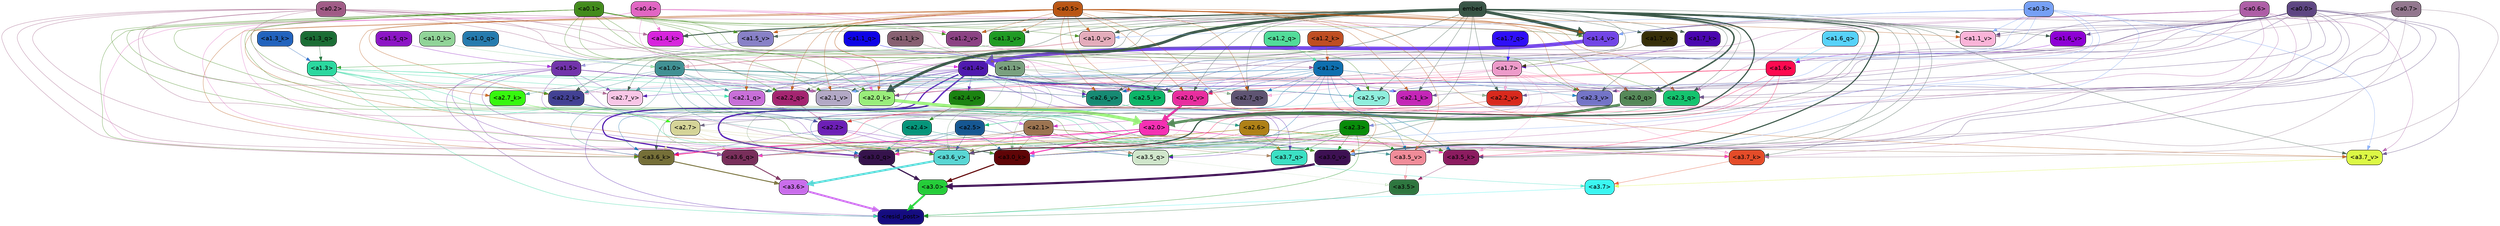 strict digraph "" {
	graph [bgcolor=transparent,
		layout=dot,
		overlap=false,
		splines=true
	];
	"<a3.7>"	[color=black,
		fillcolor="#3bf6f1",
		fontname=Helvetica,
		shape=box,
		style="filled, rounded"];
	"<resid_post>"	[color=black,
		fillcolor="#150c80",
		fontname=Helvetica,
		shape=box,
		style="filled, rounded"];
	"<a3.7>" -> "<resid_post>"	[color="#3bf6f1",
		penwidth=0.6239100098609924];
	"<a3.6>"	[color=black,
		fillcolor="#c96deb",
		fontname=Helvetica,
		shape=box,
		style="filled, rounded"];
	"<a3.6>" -> "<resid_post>"	[color="#c96deb",
		penwidth=4.569062113761902];
	"<a3.5>"	[color=black,
		fillcolor="#2e763f",
		fontname=Helvetica,
		shape=box,
		style="filled, rounded"];
	"<a3.5>" -> "<resid_post>"	[color="#2e763f",
		penwidth=0.6];
	"<a3.0>"	[color=black,
		fillcolor="#25cd39",
		fontname=Helvetica,
		shape=box,
		style="filled, rounded"];
	"<a3.0>" -> "<resid_post>"	[color="#25cd39",
		penwidth=4.283544182777405];
	"<a2.3>"	[color=black,
		fillcolor="#088c0a",
		fontname=Helvetica,
		shape=box,
		style="filled, rounded"];
	"<a2.3>" -> "<resid_post>"	[color="#088c0a",
		penwidth=0.6];
	"<a3.7_q>"	[color=black,
		fillcolor="#3ce0c4",
		fontname=Helvetica,
		shape=box,
		style="filled, rounded"];
	"<a2.3>" -> "<a3.7_q>"	[color="#088c0a",
		penwidth=0.6];
	"<a3.6_q>"	[color=black,
		fillcolor="#792f5b",
		fontname=Helvetica,
		shape=box,
		style="filled, rounded"];
	"<a2.3>" -> "<a3.6_q>"	[color="#088c0a",
		penwidth=0.6];
	"<a3.5_q>"	[color=black,
		fillcolor="#d0e6cb",
		fontname=Helvetica,
		shape=box,
		style="filled, rounded"];
	"<a2.3>" -> "<a3.5_q>"	[color="#088c0a",
		penwidth=0.6];
	"<a3.0_q>"	[color=black,
		fillcolor="#36134c",
		fontname=Helvetica,
		shape=box,
		style="filled, rounded"];
	"<a2.3>" -> "<a3.0_q>"	[color="#088c0a",
		penwidth=0.6];
	"<a3.0_k>"	[color=black,
		fillcolor="#5f0507",
		fontname=Helvetica,
		shape=box,
		style="filled, rounded"];
	"<a2.3>" -> "<a3.0_k>"	[color="#088c0a",
		penwidth=0.6];
	"<a3.6_v>"	[color=black,
		fillcolor="#59d6d4",
		fontname=Helvetica,
		shape=box,
		style="filled, rounded"];
	"<a2.3>" -> "<a3.6_v>"	[color="#088c0a",
		penwidth=0.6];
	"<a3.5_v>"	[color=black,
		fillcolor="#f08c99",
		fontname=Helvetica,
		shape=box,
		style="filled, rounded"];
	"<a2.3>" -> "<a3.5_v>"	[color="#088c0a",
		penwidth=0.6];
	"<a3.0_v>"	[color=black,
		fillcolor="#3e1153",
		fontname=Helvetica,
		shape=box,
		style="filled, rounded"];
	"<a2.3>" -> "<a3.0_v>"	[color="#088c0a",
		penwidth=0.6];
	"<a1.5>"	[color=black,
		fillcolor="#7234ab",
		fontname=Helvetica,
		shape=box,
		style="filled, rounded"];
	"<a1.5>" -> "<resid_post>"	[color="#7234ab",
		penwidth=0.6];
	"<a1.5>" -> "<a3.6_q>"	[color="#7234ab",
		penwidth=0.6];
	"<a1.5>" -> "<a3.5_q>"	[color="#7234ab",
		penwidth=0.6];
	"<a1.5>" -> "<a3.0_q>"	[color="#7234ab",
		penwidth=0.6];
	"<a3.6_k>"	[color=black,
		fillcolor="#756f38",
		fontname=Helvetica,
		shape=box,
		style="filled, rounded"];
	"<a1.5>" -> "<a3.6_k>"	[color="#7234ab",
		penwidth=0.6];
	"<a1.5>" -> "<a3.0_k>"	[color="#7234ab",
		penwidth=0.6];
	"<a2.2_q>"	[color=black,
		fillcolor="#a42570",
		fontname=Helvetica,
		shape=box,
		style="filled, rounded"];
	"<a1.5>" -> "<a2.2_q>"	[color="#7234ab",
		penwidth=0.6];
	"<a2.7_v>"	[color=black,
		fillcolor="#f8c6e6",
		fontname=Helvetica,
		shape=box,
		style="filled, rounded"];
	"<a1.5>" -> "<a2.7_v>"	[color="#7234ab",
		penwidth=0.6];
	"<a2.6_v>"	[color=black,
		fillcolor="#168a73",
		fontname=Helvetica,
		shape=box,
		style="filled, rounded"];
	"<a1.5>" -> "<a2.6_v>"	[color="#7234ab",
		penwidth=0.6];
	"<a2.1_v>"	[color=black,
		fillcolor="#b2a8c5",
		fontname=Helvetica,
		shape=box,
		style="filled, rounded"];
	"<a1.5>" -> "<a2.1_v>"	[color="#7234ab",
		penwidth=0.6];
	"<a1.4>"	[color=black,
		fillcolor="#501aaf",
		fontname=Helvetica,
		shape=box,
		style="filled, rounded"];
	"<a1.4>" -> "<resid_post>"	[color="#501aaf",
		penwidth=0.6];
	"<a1.4>" -> "<a3.7_q>"	[color="#501aaf",
		penwidth=0.6];
	"<a1.4>" -> "<a3.6_q>"	[color="#501aaf",
		penwidth=2.7536282539367676];
	"<a1.4>" -> "<a3.5_q>"	[color="#501aaf",
		penwidth=0.6];
	"<a1.4>" -> "<a3.0_q>"	[color="#501aaf",
		penwidth=3.3369133472442627];
	"<a2.3_q>"	[color=black,
		fillcolor="#14c36e",
		fontname=Helvetica,
		shape=box,
		style="filled, rounded"];
	"<a1.4>" -> "<a2.3_q>"	[color="#501aaf",
		penwidth=0.6];
	"<a1.4>" -> "<a2.2_q>"	[color="#501aaf",
		penwidth=0.6];
	"<a2.1_q>"	[color=black,
		fillcolor="#c86fd8",
		fontname=Helvetica,
		shape=box,
		style="filled, rounded"];
	"<a1.4>" -> "<a2.1_q>"	[color="#501aaf",
		penwidth=0.6];
	"<a2.0_q>"	[color=black,
		fillcolor="#568959",
		fontname=Helvetica,
		shape=box,
		style="filled, rounded"];
	"<a1.4>" -> "<a2.0_q>"	[color="#501aaf",
		penwidth=0.6];
	"<a2.1_k>"	[color=black,
		fillcolor="#c426b7",
		fontname=Helvetica,
		shape=box,
		style="filled, rounded"];
	"<a1.4>" -> "<a2.1_k>"	[color="#501aaf",
		penwidth=0.6];
	"<a1.4>" -> "<a2.7_v>"	[color="#501aaf",
		penwidth=0.6];
	"<a1.4>" -> "<a2.6_v>"	[color="#501aaf",
		penwidth=0.6];
	"<a2.5_v>"	[color=black,
		fillcolor="#8feedd",
		fontname=Helvetica,
		shape=box,
		style="filled, rounded"];
	"<a1.4>" -> "<a2.5_v>"	[color="#501aaf",
		penwidth=0.6];
	"<a2.4_v>"	[color=black,
		fillcolor="#1b8311",
		fontname=Helvetica,
		shape=box,
		style="filled, rounded"];
	"<a1.4>" -> "<a2.4_v>"	[color="#501aaf",
		penwidth=0.6];
	"<a1.4>" -> "<a2.1_v>"	[color="#501aaf",
		penwidth=0.6];
	"<a2.0_v>"	[color=black,
		fillcolor="#e82e9f",
		fontname=Helvetica,
		shape=box,
		style="filled, rounded"];
	"<a1.4>" -> "<a2.0_v>"	[color="#501aaf",
		penwidth=2.2818827629089355];
	"<a1.3>"	[color=black,
		fillcolor="#2bd89f",
		fontname=Helvetica,
		shape=box,
		style="filled, rounded"];
	"<a1.3>" -> "<resid_post>"	[color="#2bd89f",
		penwidth=0.6];
	"<a1.3>" -> "<a3.6_v>"	[color="#2bd89f",
		penwidth=0.6];
	"<a1.3>" -> "<a3.5_v>"	[color="#2bd89f",
		penwidth=0.6];
	"<a1.3>" -> "<a3.0_v>"	[color="#2bd89f",
		penwidth=0.6];
	"<a1.3>" -> "<a2.2_q>"	[color="#2bd89f",
		penwidth=0.6];
	"<a1.3>" -> "<a2.1_q>"	[color="#2bd89f",
		penwidth=0.6];
	"<a2.2_k>"	[color=black,
		fillcolor="#424193",
		fontname=Helvetica,
		shape=box,
		style="filled, rounded"];
	"<a1.3>" -> "<a2.2_k>"	[color="#2bd89f",
		penwidth=0.6];
	"<a1.3>" -> "<a2.5_v>"	[color="#2bd89f",
		penwidth=0.6];
	"<a3.7_q>" -> "<a3.7>"	[color="#3ce0c4",
		penwidth=0.6];
	"<a3.6_q>" -> "<a3.6>"	[color="#792f5b",
		penwidth=2.0344843566417694];
	"<a3.5_q>" -> "<a3.5>"	[color="#d0e6cb",
		penwidth=0.6];
	"<a3.0_q>" -> "<a3.0>"	[color="#36134c",
		penwidth=2.863015294075012];
	"<a3.7_k>"	[color=black,
		fillcolor="#e44c29",
		fontname=Helvetica,
		shape=box,
		style="filled, rounded"];
	"<a3.7_k>" -> "<a3.7>"	[color="#e44c29",
		penwidth=0.6];
	"<a3.6_k>" -> "<a3.6>"	[color="#756f38",
		penwidth=2.1770318150520325];
	"<a3.5_k>"	[color=black,
		fillcolor="#8c1c60",
		fontname=Helvetica,
		shape=box,
		style="filled, rounded"];
	"<a3.5_k>" -> "<a3.5>"	[color="#8c1c60",
		penwidth=0.6];
	"<a3.0_k>" -> "<a3.0>"	[color="#5f0507",
		penwidth=2.6323853135108948];
	"<a3.7_v>"	[color=black,
		fillcolor="#dcf845",
		fontname=Helvetica,
		shape=box,
		style="filled, rounded"];
	"<a3.7_v>" -> "<a3.7>"	[color="#dcf845",
		penwidth=0.6];
	"<a3.6_v>" -> "<a3.6>"	[color="#59d6d4",
		penwidth=4.972373723983765];
	"<a3.5_v>" -> "<a3.5>"	[color="#f08c99",
		penwidth=0.6];
	"<a3.0_v>" -> "<a3.0>"	[color="#3e1153",
		penwidth=5.1638524532318115];
	"<a2.6>"	[color=black,
		fillcolor="#af8117",
		fontname=Helvetica,
		shape=box,
		style="filled, rounded"];
	"<a2.6>" -> "<a3.7_q>"	[color="#af8117",
		penwidth=0.6];
	"<a2.6>" -> "<a3.6_q>"	[color="#af8117",
		penwidth=0.6];
	"<a2.6>" -> "<a3.0_q>"	[color="#af8117",
		penwidth=0.6];
	"<a2.6>" -> "<a3.7_k>"	[color="#af8117",
		penwidth=0.6];
	"<a2.6>" -> "<a3.6_k>"	[color="#af8117",
		penwidth=0.6];
	"<a2.6>" -> "<a3.5_k>"	[color="#af8117",
		penwidth=0.6];
	"<a2.6>" -> "<a3.0_k>"	[color="#af8117",
		penwidth=0.6];
	"<a2.1>"	[color=black,
		fillcolor="#9c7451",
		fontname=Helvetica,
		shape=box,
		style="filled, rounded"];
	"<a2.1>" -> "<a3.7_q>"	[color="#9c7451",
		penwidth=0.6];
	"<a2.1>" -> "<a3.6_q>"	[color="#9c7451",
		penwidth=0.6];
	"<a2.1>" -> "<a3.5_q>"	[color="#9c7451",
		penwidth=0.6];
	"<a2.1>" -> "<a3.0_q>"	[color="#9c7451",
		penwidth=0.6];
	"<a2.1>" -> "<a3.7_k>"	[color="#9c7451",
		penwidth=0.6];
	"<a2.1>" -> "<a3.6_k>"	[color="#9c7451",
		penwidth=0.6];
	"<a2.1>" -> "<a3.5_k>"	[color="#9c7451",
		penwidth=0.6];
	"<a2.1>" -> "<a3.0_k>"	[color="#9c7451",
		penwidth=0.6];
	"<a2.1>" -> "<a3.7_v>"	[color="#9c7451",
		penwidth=0.6];
	"<a2.1>" -> "<a3.6_v>"	[color="#9c7451",
		penwidth=0.6];
	"<a2.1>" -> "<a3.0_v>"	[color="#9c7451",
		penwidth=0.6];
	"<a2.7>"	[color=black,
		fillcolor="#d5d498",
		fontname=Helvetica,
		shape=box,
		style="filled, rounded"];
	"<a2.7>" -> "<a3.6_q>"	[color="#d5d498",
		penwidth=0.6];
	"<a2.7>" -> "<a3.0_q>"	[color="#d5d498",
		penwidth=0.6];
	"<a2.7>" -> "<a3.6_k>"	[color="#d5d498",
		penwidth=0.6];
	"<a2.7>" -> "<a3.0_k>"	[color="#d5d498",
		penwidth=0.6];
	"<a2.7>" -> "<a3.6_v>"	[color="#d5d498",
		penwidth=0.6];
	"<a2.5>"	[color=black,
		fillcolor="#165792",
		fontname=Helvetica,
		shape=box,
		style="filled, rounded"];
	"<a2.5>" -> "<a3.6_q>"	[color="#165792",
		penwidth=0.6];
	"<a2.5>" -> "<a3.0_q>"	[color="#165792",
		penwidth=0.6];
	"<a2.5>" -> "<a3.0_k>"	[color="#165792",
		penwidth=0.6];
	"<a2.5>" -> "<a3.6_v>"	[color="#165792",
		penwidth=0.6];
	"<a2.5>" -> "<a3.0_v>"	[color="#165792",
		penwidth=0.6];
	"<a2.0>"	[color=black,
		fillcolor="#f530b3",
		fontname=Helvetica,
		shape=box,
		style="filled, rounded"];
	"<a2.0>" -> "<a3.6_q>"	[color="#f530b3",
		penwidth=0.6];
	"<a2.0>" -> "<a3.0_q>"	[color="#f530b3",
		penwidth=0.6];
	"<a2.0>" -> "<a3.7_k>"	[color="#f530b3",
		penwidth=0.6];
	"<a2.0>" -> "<a3.6_k>"	[color="#f530b3",
		penwidth=1.7047871947288513];
	"<a2.0>" -> "<a3.5_k>"	[color="#f530b3",
		penwidth=0.6];
	"<a2.0>" -> "<a3.0_k>"	[color="#f530b3",
		penwidth=2.239806979894638];
	"<a1.1>"	[color=black,
		fillcolor="#7aa07f",
		fontname=Helvetica,
		shape=box,
		style="filled, rounded"];
	"<a1.1>" -> "<a3.6_q>"	[color="#7aa07f",
		penwidth=0.6];
	"<a1.1>" -> "<a3.0_q>"	[color="#7aa07f",
		penwidth=0.6];
	"<a1.1>" -> "<a3.0_k>"	[color="#7aa07f",
		penwidth=0.6];
	"<a1.1>" -> "<a3.6_v>"	[color="#7aa07f",
		penwidth=0.6];
	"<a2.7_q>"	[color=black,
		fillcolor="#5e5472",
		fontname=Helvetica,
		shape=box,
		style="filled, rounded"];
	"<a1.1>" -> "<a2.7_q>"	[color="#7aa07f",
		penwidth=0.6];
	"<a2.5_k>"	[color=black,
		fillcolor="#0db568",
		fontname=Helvetica,
		shape=box,
		style="filled, rounded"];
	"<a1.1>" -> "<a2.5_k>"	[color="#7aa07f",
		penwidth=0.6];
	"<a2.0_k>"	[color=black,
		fillcolor="#99ed7b",
		fontname=Helvetica,
		shape=box,
		style="filled, rounded"];
	"<a1.1>" -> "<a2.0_k>"	[color="#7aa07f",
		penwidth=0.6];
	"<a1.1>" -> "<a2.6_v>"	[color="#7aa07f",
		penwidth=0.6];
	"<a2.2_v>"	[color=black,
		fillcolor="#d8291d",
		fontname=Helvetica,
		shape=box,
		style="filled, rounded"];
	"<a1.1>" -> "<a2.2_v>"	[color="#7aa07f",
		penwidth=0.6];
	"<a1.1>" -> "<a2.1_v>"	[color="#7aa07f",
		penwidth=0.6];
	"<a1.1>" -> "<a2.0_v>"	[color="#7aa07f",
		penwidth=0.6];
	"<a0.4>"	[color=black,
		fillcolor="#e166c3",
		fontname=Helvetica,
		shape=box,
		style="filled, rounded"];
	"<a0.4>" -> "<a3.6_q>"	[color="#e166c3",
		penwidth=0.6];
	"<a0.4>" -> "<a3.0_q>"	[color="#e166c3",
		penwidth=0.6];
	"<a0.4>" -> "<a3.6_k>"	[color="#e166c3",
		penwidth=0.6];
	"<a0.4>" -> "<a2.5_k>"	[color="#e166c3",
		penwidth=0.6];
	"<a0.4>" -> "<a2.0_k>"	[color="#e166c3",
		penwidth=0.6];
	"<a1.4_k>"	[color=black,
		fillcolor="#d724dd",
		fontname=Helvetica,
		shape=box,
		style="filled, rounded"];
	"<a0.4>" -> "<a1.4_k>"	[color="#e166c3",
		penwidth=0.6];
	"<a1.4_v>"	[color=black,
		fillcolor="#7245e6",
		fontname=Helvetica,
		shape=box,
		style="filled, rounded"];
	"<a0.4>" -> "<a1.4_v>"	[color="#e166c3",
		penwidth=0.6];
	"<a1.2_v>"	[color=black,
		fillcolor="#8c4384",
		fontname=Helvetica,
		shape=box,
		style="filled, rounded"];
	"<a0.4>" -> "<a1.2_v>"	[color="#e166c3",
		penwidth=0.6];
	"<a0.2>"	[color=black,
		fillcolor="#a05b86",
		fontname=Helvetica,
		shape=box,
		style="filled, rounded"];
	"<a0.2>" -> "<a3.6_q>"	[color="#a05b86",
		penwidth=0.6];
	"<a0.2>" -> "<a3.0_q>"	[color="#a05b86",
		penwidth=0.6];
	"<a0.2>" -> "<a3.6_k>"	[color="#a05b86",
		penwidth=0.6];
	"<a0.2>" -> "<a3.0_k>"	[color="#a05b86",
		penwidth=0.6];
	"<a0.2>" -> "<a2.2_q>"	[color="#a05b86",
		penwidth=0.6];
	"<a0.2>" -> "<a2.2_k>"	[color="#a05b86",
		penwidth=0.6];
	"<a0.2>" -> "<a2.0_k>"	[color="#a05b86",
		penwidth=0.6];
	"<a0.2>" -> "<a2.7_v>"	[color="#a05b86",
		penwidth=0.6];
	"<a0.2>" -> "<a2.1_v>"	[color="#a05b86",
		penwidth=0.6];
	"<a0.2>" -> "<a2.0_v>"	[color="#a05b86",
		penwidth=0.6];
	"<a0.2>" -> "<a1.4_k>"	[color="#a05b86",
		penwidth=0.6];
	"<a0.2>" -> "<a1.4_v>"	[color="#a05b86",
		penwidth=0.6];
	"<a2.4>"	[color=black,
		fillcolor="#06957a",
		fontname=Helvetica,
		shape=box,
		style="filled, rounded"];
	"<a2.4>" -> "<a3.5_q>"	[color="#06957a",
		penwidth=0.6];
	"<a2.4>" -> "<a3.0_q>"	[color="#06957a",
		penwidth=0.6];
	"<a1.2>"	[color=black,
		fillcolor="#0f6faf",
		fontname=Helvetica,
		shape=box,
		style="filled, rounded"];
	"<a1.2>" -> "<a3.0_q>"	[color="#0f6faf",
		penwidth=0.6];
	"<a1.2>" -> "<a3.6_k>"	[color="#0f6faf",
		penwidth=0.6];
	"<a1.2>" -> "<a3.5_k>"	[color="#0f6faf",
		penwidth=0.6];
	"<a1.2>" -> "<a3.0_k>"	[color="#0f6faf",
		penwidth=0.6];
	"<a1.2>" -> "<a3.5_v>"	[color="#0f6faf",
		penwidth=0.6];
	"<a1.2>" -> "<a2.7_q>"	[color="#0f6faf",
		penwidth=0.6];
	"<a1.2>" -> "<a2.2_q>"	[color="#0f6faf",
		penwidth=0.6];
	"<a1.2>" -> "<a2.2_k>"	[color="#0f6faf",
		penwidth=0.6];
	"<a1.2>" -> "<a2.6_v>"	[color="#0f6faf",
		penwidth=0.6];
	"<a1.2>" -> "<a2.5_v>"	[color="#0f6faf",
		penwidth=0.6];
	"<a2.3_v>"	[color=black,
		fillcolor="#7374c7",
		fontname=Helvetica,
		shape=box,
		style="filled, rounded"];
	"<a1.2>" -> "<a2.3_v>"	[color="#0f6faf",
		penwidth=0.6];
	"<a1.2>" -> "<a2.0_v>"	[color="#0f6faf",
		penwidth=0.6];
	"<a1.7>"	[color=black,
		fillcolor="#ed9bca",
		fontname=Helvetica,
		shape=box,
		style="filled, rounded"];
	"<a1.7>" -> "<a3.7_k>"	[color="#ed9bca",
		penwidth=0.6];
	"<a1.7>" -> "<a3.5_k>"	[color="#ed9bca",
		penwidth=0.6];
	"<a1.7>" -> "<a3.6_v>"	[color="#ed9bca",
		penwidth=0.6];
	"<a1.7>" -> "<a2.7_q>"	[color="#ed9bca",
		penwidth=0.6];
	"<a1.7>" -> "<a2.2_q>"	[color="#ed9bca",
		penwidth=0.6];
	"<a1.7>" -> "<a2.0_q>"	[color="#ed9bca",
		penwidth=0.6];
	"<a1.7>" -> "<a2.2_k>"	[color="#ed9bca",
		penwidth=0.6];
	"<a1.7>" -> "<a2.0_k>"	[color="#ed9bca",
		penwidth=0.6];
	"<a1.7>" -> "<a2.5_v>"	[color="#ed9bca",
		penwidth=0.6];
	"<a1.7>" -> "<a2.3_v>"	[color="#ed9bca",
		penwidth=0.6];
	"<a1.7>" -> "<a2.2_v>"	[color="#ed9bca",
		penwidth=0.6];
	"<a0.7>"	[color=black,
		fillcolor="#92778e",
		fontname=Helvetica,
		shape=box,
		style="filled, rounded"];
	"<a0.7>" -> "<a3.7_k>"	[color="#92778e",
		penwidth=0.6];
	"<a0.7>" -> "<a3.0_v>"	[color="#92778e",
		penwidth=0.6];
	"<a0.7>" -> "<a2.3_q>"	[color="#92778e",
		penwidth=0.6];
	"<a0.7>" -> "<a2.2_q>"	[color="#92778e",
		penwidth=0.6];
	"<a0.7>" -> "<a1.4_v>"	[color="#92778e",
		penwidth=0.6];
	"<a1.1_v>"	[color=black,
		fillcolor="#fab4d8",
		fontname=Helvetica,
		shape=box,
		style="filled, rounded"];
	"<a0.7>" -> "<a1.1_v>"	[color="#92778e",
		penwidth=0.6];
	"<a0.6>"	[color=black,
		fillcolor="#ae5ea6",
		fontname=Helvetica,
		shape=box,
		style="filled, rounded"];
	"<a0.6>" -> "<a3.7_k>"	[color="#ae5ea6",
		penwidth=0.6];
	"<a0.6>" -> "<a3.6_k>"	[color="#ae5ea6",
		penwidth=0.6];
	"<a0.6>" -> "<a3.0_k>"	[color="#ae5ea6",
		penwidth=0.6];
	"<a0.6>" -> "<a3.7_v>"	[color="#ae5ea6",
		penwidth=0.6];
	"<a0.6>" -> "<a3.6_v>"	[color="#ae5ea6",
		penwidth=0.6];
	"<a0.6>" -> "<a3.0_v>"	[color="#ae5ea6",
		penwidth=0.6];
	"<a0.6>" -> "<a2.3_q>"	[color="#ae5ea6",
		penwidth=0.6];
	"<a0.6>" -> "<a2.2_q>"	[color="#ae5ea6",
		penwidth=0.6];
	"<a0.6>" -> "<a1.4_v>"	[color="#ae5ea6",
		penwidth=0.6];
	embed	[color=black,
		fillcolor="#385546",
		fontname=Helvetica,
		shape=box,
		style="filled, rounded"];
	embed -> "<a3.7_k>"	[color="#385546",
		penwidth=0.6];
	embed -> "<a3.6_k>"	[color="#385546",
		penwidth=0.6];
	embed -> "<a3.5_k>"	[color="#385546",
		penwidth=0.6];
	embed -> "<a3.0_k>"	[color="#385546",
		penwidth=0.6];
	embed -> "<a3.7_v>"	[color="#385546",
		penwidth=0.6];
	embed -> "<a3.6_v>"	[color="#385546",
		penwidth=2.7369276881217957];
	embed -> "<a3.5_v>"	[color="#385546",
		penwidth=0.6];
	embed -> "<a3.0_v>"	[color="#385546",
		penwidth=2.5778204202651978];
	embed -> "<a2.7_q>"	[color="#385546",
		penwidth=0.6];
	embed -> "<a2.3_q>"	[color="#385546",
		penwidth=0.6];
	embed -> "<a2.2_q>"	[color="#385546",
		penwidth=0.6];
	embed -> "<a2.1_q>"	[color="#385546",
		penwidth=0.6];
	embed -> "<a2.0_q>"	[color="#385546",
		penwidth=3.459219217300415];
	embed -> "<a2.5_k>"	[color="#385546",
		penwidth=0.6];
	embed -> "<a2.2_k>"	[color="#385546",
		penwidth=0.6363201141357422];
	embed -> "<a2.1_k>"	[color="#385546",
		penwidth=0.6];
	embed -> "<a2.0_k>"	[color="#385546",
		penwidth=6.407642982900143];
	embed -> "<a2.7_v>"	[color="#385546",
		penwidth=0.6];
	embed -> "<a2.6_v>"	[color="#385546",
		penwidth=0.6];
	embed -> "<a2.5_v>"	[color="#385546",
		penwidth=0.6];
	embed -> "<a2.3_v>"	[color="#385546",
		penwidth=0.6];
	embed -> "<a2.2_v>"	[color="#385546",
		penwidth=0.6175012588500977];
	embed -> "<a2.1_v>"	[color="#385546",
		penwidth=0.6];
	embed -> "<a2.0_v>"	[color="#385546",
		penwidth=0.6];
	"<a1.7_k>"	[color=black,
		fillcolor="#4a06af",
		fontname=Helvetica,
		shape=box,
		style="filled, rounded"];
	embed -> "<a1.7_k>"	[color="#385546",
		penwidth=0.6];
	embed -> "<a1.4_k>"	[color="#385546",
		penwidth=2.1454997062683105];
	"<a1.7_v>"	[color=black,
		fillcolor="#372f09",
		fontname=Helvetica,
		shape=box,
		style="filled, rounded"];
	embed -> "<a1.7_v>"	[color="#385546",
		penwidth=0.6];
	"<a1.6_v>"	[color=black,
		fillcolor="#8e02d5",
		fontname=Helvetica,
		shape=box,
		style="filled, rounded"];
	embed -> "<a1.6_v>"	[color="#385546",
		penwidth=0.6];
	"<a1.5_v>"	[color=black,
		fillcolor="#8881c7",
		fontname=Helvetica,
		shape=box,
		style="filled, rounded"];
	embed -> "<a1.5_v>"	[color="#385546",
		penwidth=0.6];
	embed -> "<a1.4_v>"	[color="#385546",
		penwidth=6.860090345144272];
	"<a1.3_v>"	[color=black,
		fillcolor="#209b24",
		fontname=Helvetica,
		shape=box,
		style="filled, rounded"];
	embed -> "<a1.3_v>"	[color="#385546",
		penwidth=0.6];
	embed -> "<a1.2_v>"	[color="#385546",
		penwidth=0.6];
	embed -> "<a1.1_v>"	[color="#385546",
		penwidth=0.6];
	"<a1.0_v>"	[color=black,
		fillcolor="#e4acbb",
		fontname=Helvetica,
		shape=box,
		style="filled, rounded"];
	embed -> "<a1.0_v>"	[color="#385546",
		penwidth=1.2940821647644043];
	"<a2.2>"	[color=black,
		fillcolor="#6d1fb6",
		fontname=Helvetica,
		shape=box,
		style="filled, rounded"];
	"<a2.2>" -> "<a3.6_k>"	[color="#6d1fb6",
		penwidth=0.6];
	"<a2.2>" -> "<a3.0_k>"	[color="#6d1fb6",
		penwidth=0.6];
	"<a2.2>" -> "<a3.6_v>"	[color="#6d1fb6",
		penwidth=0.6];
	"<a1.6>"	[color=black,
		fillcolor="#fe0a50",
		fontname=Helvetica,
		shape=box,
		style="filled, rounded"];
	"<a1.6>" -> "<a3.6_k>"	[color="#fe0a50",
		penwidth=0.6];
	"<a1.6>" -> "<a3.5_k>"	[color="#fe0a50",
		penwidth=0.6];
	"<a1.6>" -> "<a3.6_v>"	[color="#fe0a50",
		penwidth=0.6];
	"<a1.6>" -> "<a2.0_k>"	[color="#fe0a50",
		penwidth=0.6];
	"<a1.6>" -> "<a2.0_v>"	[color="#fe0a50",
		penwidth=0.6];
	"<a1.0>"	[color=black,
		fillcolor="#419194",
		fontname=Helvetica,
		shape=box,
		style="filled, rounded"];
	"<a1.0>" -> "<a3.6_k>"	[color="#419194",
		penwidth=0.6];
	"<a1.0>" -> "<a3.0_k>"	[color="#419194",
		penwidth=0.6];
	"<a1.0>" -> "<a3.6_v>"	[color="#419194",
		penwidth=0.6];
	"<a1.0>" -> "<a3.5_v>"	[color="#419194",
		penwidth=0.6];
	"<a1.0>" -> "<a3.0_v>"	[color="#419194",
		penwidth=0.6];
	"<a1.0>" -> "<a2.3_q>"	[color="#419194",
		penwidth=0.6];
	"<a1.0>" -> "<a2.2_q>"	[color="#419194",
		penwidth=0.6];
	"<a1.0>" -> "<a2.1_q>"	[color="#419194",
		penwidth=0.6];
	"<a2.7_k>"	[color=black,
		fillcolor="#36f70e",
		fontname=Helvetica,
		shape=box,
		style="filled, rounded"];
	"<a1.0>" -> "<a2.7_k>"	[color="#419194",
		penwidth=0.6];
	"<a1.0>" -> "<a2.2_k>"	[color="#419194",
		penwidth=0.6];
	"<a1.0>" -> "<a2.0_k>"	[color="#419194",
		penwidth=0.6];
	"<a1.0>" -> "<a2.7_v>"	[color="#419194",
		penwidth=0.6];
	"<a1.0>" -> "<a2.6_v>"	[color="#419194",
		penwidth=0.6];
	"<a1.0>" -> "<a2.0_v>"	[color="#419194",
		penwidth=1.2978954315185547];
	"<a0.5>"	[color=black,
		fillcolor="#b95614",
		fontname=Helvetica,
		shape=box,
		style="filled, rounded"];
	"<a0.5>" -> "<a3.6_k>"	[color="#b95614",
		penwidth=0.6];
	"<a0.5>" -> "<a3.7_v>"	[color="#b95614",
		penwidth=0.6];
	"<a0.5>" -> "<a3.6_v>"	[color="#b95614",
		penwidth=0.6];
	"<a0.5>" -> "<a3.5_v>"	[color="#b95614",
		penwidth=0.6];
	"<a0.5>" -> "<a3.0_v>"	[color="#b95614",
		penwidth=0.6];
	"<a0.5>" -> "<a2.7_q>"	[color="#b95614",
		penwidth=0.6];
	"<a0.5>" -> "<a2.3_q>"	[color="#b95614",
		penwidth=0.6];
	"<a0.5>" -> "<a2.2_q>"	[color="#b95614",
		penwidth=0.6];
	"<a0.5>" -> "<a2.1_q>"	[color="#b95614",
		penwidth=0.6];
	"<a0.5>" -> "<a2.0_q>"	[color="#b95614",
		penwidth=0.6];
	"<a0.5>" -> "<a2.7_k>"	[color="#b95614",
		penwidth=0.6];
	"<a0.5>" -> "<a2.5_k>"	[color="#b95614",
		penwidth=0.6];
	"<a0.5>" -> "<a2.2_k>"	[color="#b95614",
		penwidth=0.6];
	"<a0.5>" -> "<a2.1_k>"	[color="#b95614",
		penwidth=0.6];
	"<a0.5>" -> "<a2.0_k>"	[color="#b95614",
		penwidth=0.7721366882324219];
	"<a0.5>" -> "<a2.6_v>"	[color="#b95614",
		penwidth=0.6];
	"<a0.5>" -> "<a2.3_v>"	[color="#b95614",
		penwidth=0.6];
	"<a0.5>" -> "<a2.1_v>"	[color="#b95614",
		penwidth=0.6];
	"<a0.5>" -> "<a2.0_v>"	[color="#b95614",
		penwidth=0.6];
	"<a0.5>" -> "<a1.5_v>"	[color="#b95614",
		penwidth=0.6];
	"<a0.5>" -> "<a1.4_v>"	[color="#b95614",
		penwidth=1.0206317901611328];
	"<a0.5>" -> "<a1.3_v>"	[color="#b95614",
		penwidth=0.6];
	"<a0.5>" -> "<a1.2_v>"	[color="#b95614",
		penwidth=0.6];
	"<a0.5>" -> "<a1.1_v>"	[color="#b95614",
		penwidth=0.6];
	"<a0.5>" -> "<a1.0_v>"	[color="#b95614",
		penwidth=0.6];
	"<a0.1>"	[color=black,
		fillcolor="#438b1c",
		fontname=Helvetica,
		shape=box,
		style="filled, rounded"];
	"<a0.1>" -> "<a3.6_k>"	[color="#438b1c",
		penwidth=0.6];
	"<a0.1>" -> "<a3.5_k>"	[color="#438b1c",
		penwidth=0.6];
	"<a0.1>" -> "<a3.0_k>"	[color="#438b1c",
		penwidth=0.6];
	"<a0.1>" -> "<a3.6_v>"	[color="#438b1c",
		penwidth=0.6];
	"<a0.1>" -> "<a3.0_v>"	[color="#438b1c",
		penwidth=0.6];
	"<a0.1>" -> "<a2.3_q>"	[color="#438b1c",
		penwidth=0.6];
	"<a0.1>" -> "<a2.2_q>"	[color="#438b1c",
		penwidth=0.6];
	"<a0.1>" -> "<a2.2_k>"	[color="#438b1c",
		penwidth=0.6];
	"<a0.1>" -> "<a2.0_k>"	[color="#438b1c",
		penwidth=0.6];
	"<a0.1>" -> "<a2.5_v>"	[color="#438b1c",
		penwidth=0.6];
	"<a0.1>" -> "<a2.3_v>"	[color="#438b1c",
		penwidth=0.6];
	"<a0.1>" -> "<a2.1_v>"	[color="#438b1c",
		penwidth=0.6];
	"<a0.1>" -> "<a2.0_v>"	[color="#438b1c",
		penwidth=0.6];
	"<a0.1>" -> "<a1.5_v>"	[color="#438b1c",
		penwidth=0.6];
	"<a0.1>" -> "<a1.4_v>"	[color="#438b1c",
		penwidth=0.6];
	"<a0.1>" -> "<a1.2_v>"	[color="#438b1c",
		penwidth=0.6];
	"<a0.1>" -> "<a1.0_v>"	[color="#438b1c",
		penwidth=0.6];
	"<a0.0>"	[color=black,
		fillcolor="#5e4682",
		fontname=Helvetica,
		shape=box,
		style="filled, rounded"];
	"<a0.0>" -> "<a3.5_k>"	[color="#5e4682",
		penwidth=0.6];
	"<a0.0>" -> "<a3.7_v>"	[color="#5e4682",
		penwidth=0.6];
	"<a0.0>" -> "<a3.6_v>"	[color="#5e4682",
		penwidth=0.6];
	"<a0.0>" -> "<a3.5_v>"	[color="#5e4682",
		penwidth=0.6];
	"<a0.0>" -> "<a3.0_v>"	[color="#5e4682",
		penwidth=0.6];
	"<a0.0>" -> "<a2.3_q>"	[color="#5e4682",
		penwidth=0.6];
	"<a0.0>" -> "<a2.0_q>"	[color="#5e4682",
		penwidth=0.6];
	"<a0.0>" -> "<a2.5_k>"	[color="#5e4682",
		penwidth=0.6];
	"<a0.0>" -> "<a2.1_k>"	[color="#5e4682",
		penwidth=0.6];
	"<a0.0>" -> "<a2.0_k>"	[color="#5e4682",
		penwidth=0.6];
	"<a0.0>" -> "<a2.5_v>"	[color="#5e4682",
		penwidth=0.6];
	"<a0.0>" -> "<a2.3_v>"	[color="#5e4682",
		penwidth=0.6];
	"<a0.0>" -> "<a2.2_v>"	[color="#5e4682",
		penwidth=0.6];
	"<a0.0>" -> "<a2.0_v>"	[color="#5e4682",
		penwidth=0.6];
	"<a0.0>" -> "<a1.6_v>"	[color="#5e4682",
		penwidth=0.6];
	"<a0.0>" -> "<a1.4_v>"	[color="#5e4682",
		penwidth=0.6];
	"<a0.0>" -> "<a1.1_v>"	[color="#5e4682",
		penwidth=0.6];
	"<a0.3>"	[color=black,
		fillcolor="#76a0f5",
		fontname=Helvetica,
		shape=box,
		style="filled, rounded"];
	"<a0.3>" -> "<a3.0_k>"	[color="#76a0f5",
		penwidth=0.6];
	"<a0.3>" -> "<a3.7_v>"	[color="#76a0f5",
		penwidth=0.6];
	"<a0.3>" -> "<a3.0_v>"	[color="#76a0f5",
		penwidth=0.6];
	"<a0.3>" -> "<a2.5_v>"	[color="#76a0f5",
		penwidth=0.6];
	"<a0.3>" -> "<a2.1_v>"	[color="#76a0f5",
		penwidth=0.6];
	"<a0.3>" -> "<a2.0_v>"	[color="#76a0f5",
		penwidth=0.6];
	"<a0.3>" -> "<a1.4_v>"	[color="#76a0f5",
		penwidth=0.6];
	"<a0.3>" -> "<a1.1_v>"	[color="#76a0f5",
		penwidth=0.6];
	"<a0.3>" -> "<a1.0_v>"	[color="#76a0f5",
		penwidth=0.6];
	"<a2.7_q>" -> "<a2.7>"	[color="#5e5472",
		penwidth=0.6];
	"<a2.3_q>" -> "<a2.3>"	[color="#14c36e",
		penwidth=0.6];
	"<a2.2_q>" -> "<a2.2>"	[color="#a42570",
		penwidth=0.7441773414611816];
	"<a2.1_q>" -> "<a2.1>"	[color="#c86fd8",
		penwidth=0.6];
	"<a2.0_q>" -> "<a2.0>"	[color="#568959",
		penwidth=6.422367453575134];
	"<a2.7_k>" -> "<a2.7>"	[color="#36f70e",
		penwidth=0.6];
	"<a2.5_k>" -> "<a2.5>"	[color="#0db568",
		penwidth=0.6];
	"<a2.2_k>" -> "<a2.2>"	[color="#424193",
		penwidth=0.8810110092163086];
	"<a2.1_k>" -> "<a2.1>"	[color="#c426b7",
		penwidth=0.6];
	"<a2.0_k>" -> "<a2.0>"	[color="#99ed7b",
		penwidth=7.398894429206848];
	"<a2.7_v>" -> "<a2.7>"	[color="#f8c6e6",
		penwidth=0.6];
	"<a2.6_v>" -> "<a2.6>"	[color="#168a73",
		penwidth=0.6];
	"<a2.5_v>" -> "<a2.5>"	[color="#8feedd",
		penwidth=0.6];
	"<a2.4_v>" -> "<a2.4>"	[color="#1b8311",
		penwidth=0.6];
	"<a2.3_v>" -> "<a2.3>"	[color="#7374c7",
		penwidth=0.6];
	"<a2.2_v>" -> "<a2.2>"	[color="#d8291d",
		penwidth=0.6];
	"<a2.1_v>" -> "<a2.1>"	[color="#b2a8c5",
		penwidth=0.6];
	"<a2.0_v>" -> "<a2.0>"	[color="#e82e9f",
		penwidth=5.395828627049923];
	"<a1.7_q>"	[color=black,
		fillcolor="#2f0ff7",
		fontname=Helvetica,
		shape=box,
		style="filled, rounded"];
	"<a1.7_q>" -> "<a1.7>"	[color="#2f0ff7",
		penwidth=0.6];
	"<a1.6_q>"	[color=black,
		fillcolor="#57d2f9",
		fontname=Helvetica,
		shape=box,
		style="filled, rounded"];
	"<a1.6_q>" -> "<a1.6>"	[color="#57d2f9",
		penwidth=0.6];
	"<a1.5_q>"	[color=black,
		fillcolor="#8c16c5",
		fontname=Helvetica,
		shape=box,
		style="filled, rounded"];
	"<a1.5_q>" -> "<a1.5>"	[color="#8c16c5",
		penwidth=0.6];
	"<a1.3_q>"	[color=black,
		fillcolor="#1b6d35",
		fontname=Helvetica,
		shape=box,
		style="filled, rounded"];
	"<a1.3_q>" -> "<a1.3>"	[color="#1b6d35",
		penwidth=0.6];
	"<a1.2_q>"	[color=black,
		fillcolor="#52dc9a",
		fontname=Helvetica,
		shape=box,
		style="filled, rounded"];
	"<a1.2_q>" -> "<a1.2>"	[color="#52dc9a",
		penwidth=0.6];
	"<a1.1_q>"	[color=black,
		fillcolor="#0f04e6",
		fontname=Helvetica,
		shape=box,
		style="filled, rounded"];
	"<a1.1_q>" -> "<a1.1>"	[color="#0f04e6",
		penwidth=0.6];
	"<a1.0_q>"	[color=black,
		fillcolor="#267bae",
		fontname=Helvetica,
		shape=box,
		style="filled, rounded"];
	"<a1.0_q>" -> "<a1.0>"	[color="#267bae",
		penwidth=0.6];
	"<a1.7_k>" -> "<a1.7>"	[color="#4a06af",
		penwidth=0.6];
	"<a1.4_k>" -> "<a1.4>"	[color="#d724dd",
		penwidth=0.6];
	"<a1.3_k>"	[color=black,
		fillcolor="#2263bd",
		fontname=Helvetica,
		shape=box,
		style="filled, rounded"];
	"<a1.3_k>" -> "<a1.3>"	[color="#2263bd",
		penwidth=0.6];
	"<a1.2_k>"	[color=black,
		fillcolor="#bf4e22",
		fontname=Helvetica,
		shape=box,
		style="filled, rounded"];
	"<a1.2_k>" -> "<a1.2>"	[color="#bf4e22",
		penwidth=0.6];
	"<a1.1_k>"	[color=black,
		fillcolor="#876071",
		fontname=Helvetica,
		shape=box,
		style="filled, rounded"];
	"<a1.1_k>" -> "<a1.1>"	[color="#876071",
		penwidth=0.6];
	"<a1.0_k>"	[color=black,
		fillcolor="#91d498",
		fontname=Helvetica,
		shape=box,
		style="filled, rounded"];
	"<a1.0_k>" -> "<a1.0>"	[color="#91d498",
		penwidth=0.6];
	"<a1.7_v>" -> "<a1.7>"	[color="#372f09",
		penwidth=0.6];
	"<a1.6_v>" -> "<a1.6>"	[color="#8e02d5",
		penwidth=0.6];
	"<a1.5_v>" -> "<a1.5>"	[color="#8881c7",
		penwidth=0.6];
	"<a1.4_v>" -> "<a1.4>"	[color="#7245e6",
		penwidth=8.774570226669312];
	"<a1.3_v>" -> "<a1.3>"	[color="#209b24",
		penwidth=0.6];
	"<a1.2_v>" -> "<a1.2>"	[color="#8c4384",
		penwidth=0.6];
	"<a1.1_v>" -> "<a1.1>"	[color="#fab4d8",
		penwidth=0.6];
	"<a1.0_v>" -> "<a1.0>"	[color="#e4acbb",
		penwidth=2.0497570037841797];
}

